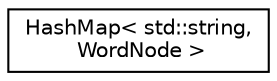 digraph "Graphical Class Hierarchy"
{
 // LATEX_PDF_SIZE
  edge [fontname="Helvetica",fontsize="10",labelfontname="Helvetica",labelfontsize="10"];
  node [fontname="Helvetica",fontsize="10",shape=record];
  rankdir="LR";
  Node0 [label="HashMap\< std::string,\l WordNode \>",height=0.2,width=0.4,color="black", fillcolor="white", style="filled",URL="$classHashMap.html",tooltip=" "];
}
